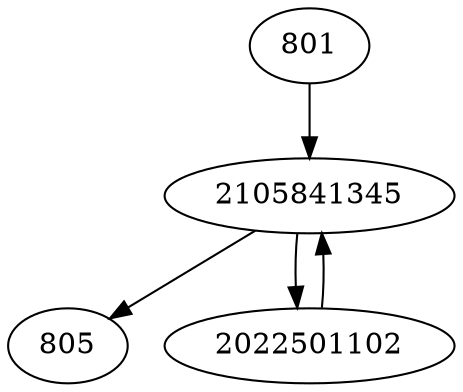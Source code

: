 strict digraph  {
801;
2105841345;
805;
2022501102;
801 -> 2105841345;
2105841345 -> 2022501102;
2105841345 -> 805;
2022501102 -> 2105841345;
}

